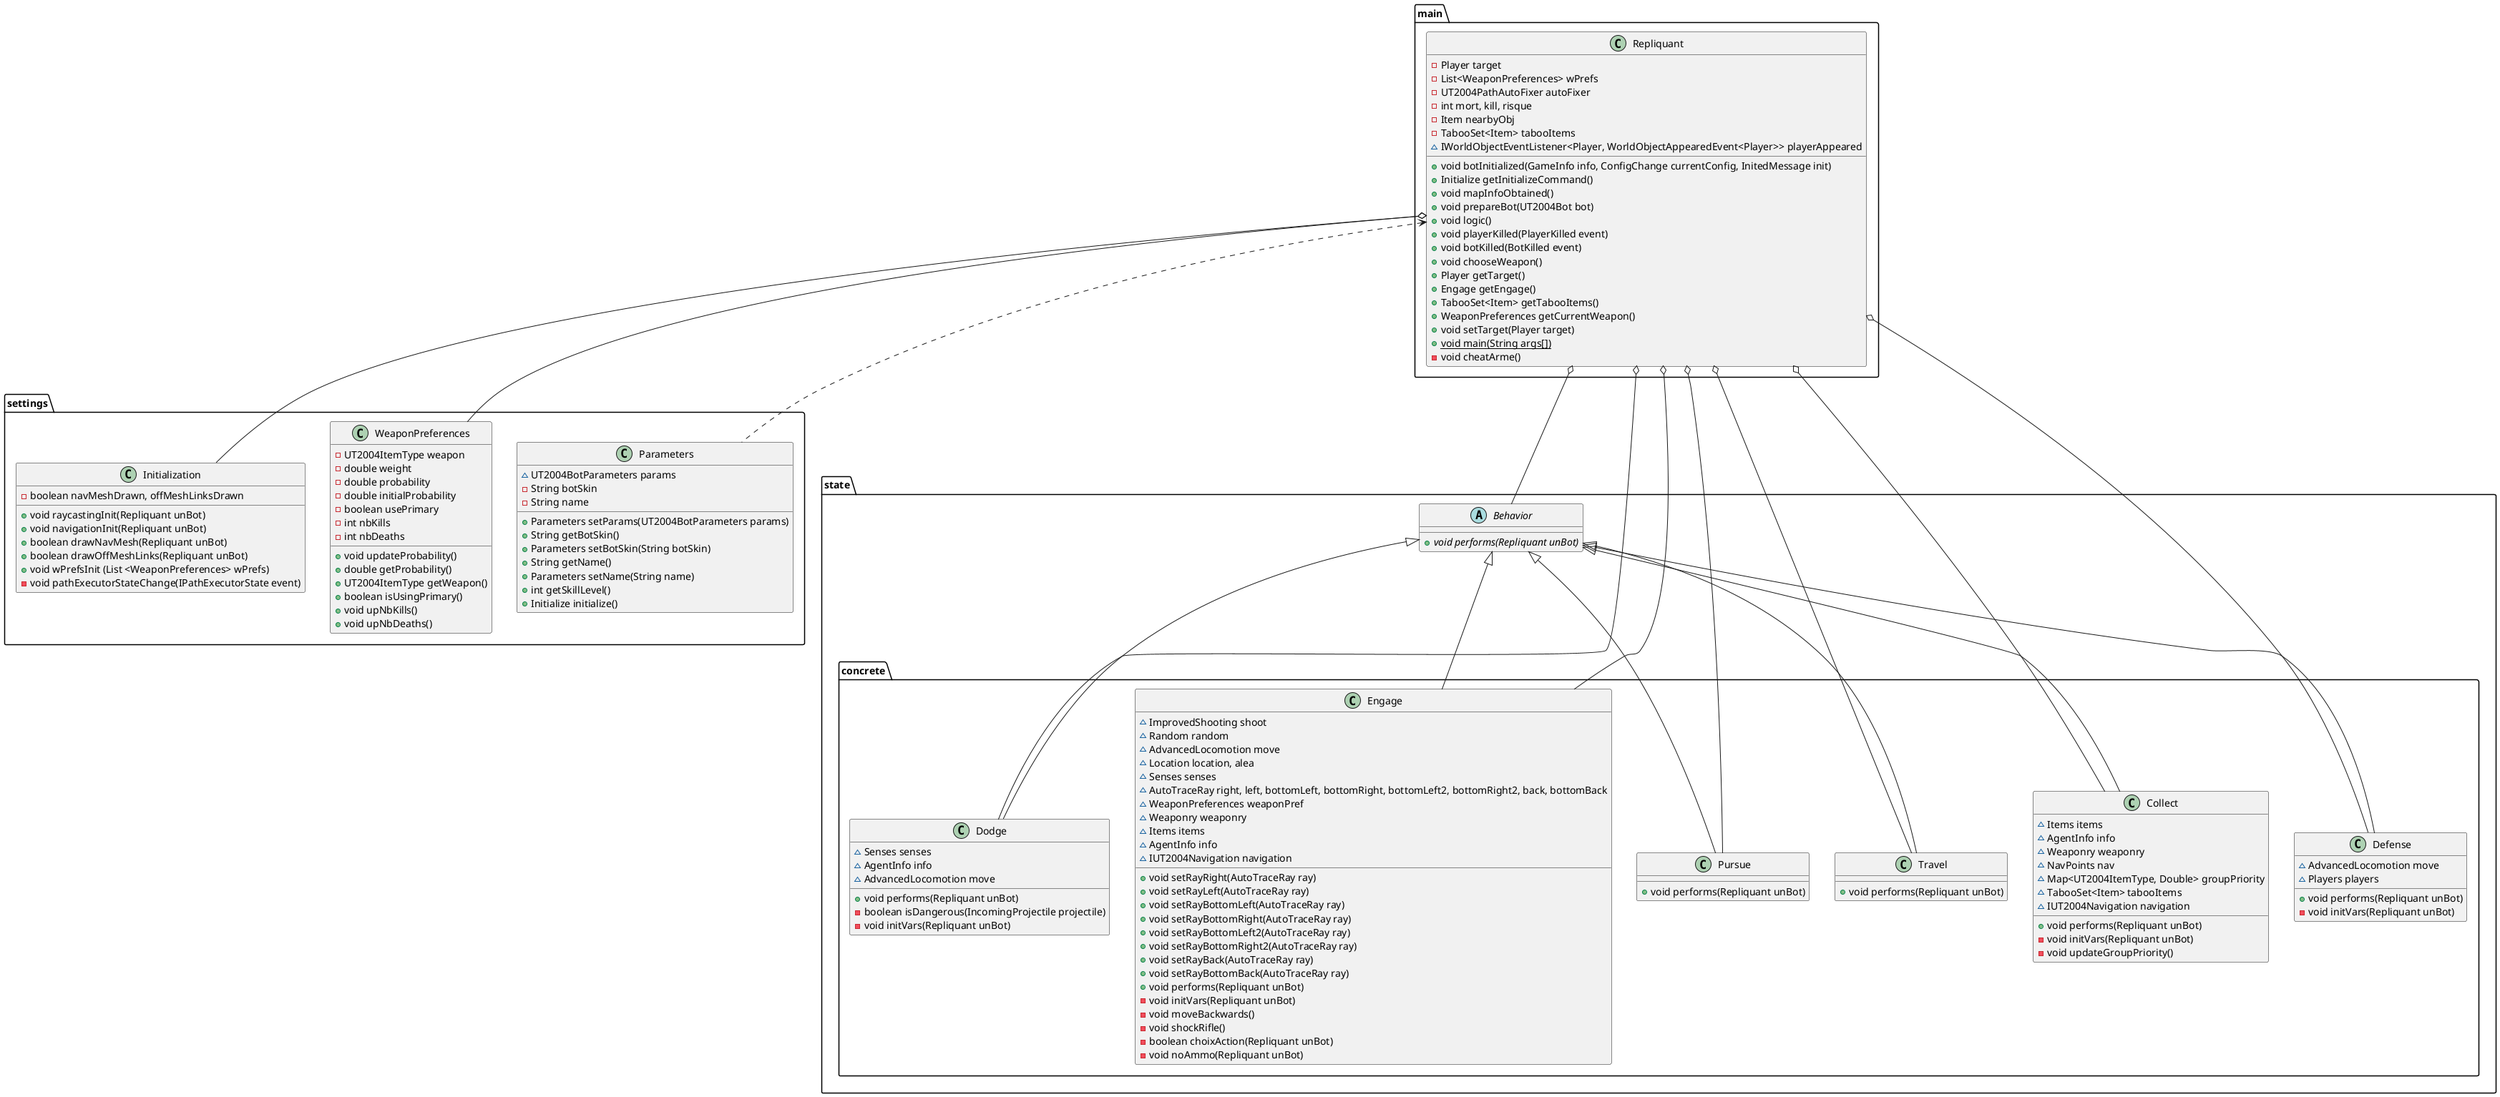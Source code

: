 @startuml

class main.Repliquant {
    - Player target
    - List<WeaponPreferences> wPrefs
    - UT2004PathAutoFixer autoFixer
    - int mort, kill, risque
    - Item nearbyObj
    - TabooSet<Item> tabooItems
    ~ IWorldObjectEventListener<Player, WorldObjectAppearedEvent<Player>> playerAppeared
    + void botInitialized(GameInfo info, ConfigChange currentConfig, InitedMessage init)
    + Initialize getInitializeCommand()
    + void mapInfoObtained()
    + void prepareBot(UT2004Bot bot)
    + void logic()
    + void playerKilled(PlayerKilled event)
    + void botKilled(BotKilled event)
    + void chooseWeapon()
    + Player getTarget()
    + Engage getEngage()
    + TabooSet<Item> getTabooItems()
    + WeaponPreferences getCurrentWeapon()
    + void setTarget(Player target)
    + {static} void main(String args[])
    - void cheatArme()
}

class settings.Initialization {
    - boolean navMeshDrawn, offMeshLinksDrawn
    + void raycastingInit(Repliquant unBot)
    + void navigationInit(Repliquant unBot)
    + boolean drawNavMesh(Repliquant unBot)
    + boolean drawOffMeshLinks(Repliquant unBot)
    + void wPrefsInit (List <WeaponPreferences> wPrefs)
    - void pathExecutorStateChange(IPathExecutorState event)
}

class settings.Parameters {
    ~ UT2004BotParameters params
    - String botSkin
    - String name
    + Parameters setParams(UT2004BotParameters params)
    + String getBotSkin()
    + Parameters setBotSkin(String botSkin)
    + String getName()
    + Parameters setName(String name)
    + int getSkillLevel()
    + Initialize initialize()
}

class settings.WeaponPreferences {
    - UT2004ItemType weapon
    - double weight
    - double probability
    - double initialProbability
    - boolean usePrimary
    - int nbKills
    - int nbDeaths
    + void updateProbability()
    + double getProbability()
    + UT2004ItemType getWeapon()
    + boolean isUsingPrimary()
    + void upNbKills()
    + void upNbDeaths()
}

package state {
    abstract class Behavior {
        + {abstract} void performs(Repliquant unBot)
    }
    package concrete {
        class Collect {
            ~ Items items
            ~ AgentInfo info
            ~ Weaponry weaponry
            ~ NavPoints nav
            ~ Map<UT2004ItemType, Double> groupPriority
            ~ TabooSet<Item> tabooItems
            ~ IUT2004Navigation navigation
            + void performs(Repliquant unBot)
            - void initVars(Repliquant unBot)
            - void updateGroupPriority()
        }
        class Defense {
            ~ AdvancedLocomotion move
            ~ Players players
            + void performs(Repliquant unBot)
            - void initVars(Repliquant unBot)
        }
        class Dodge {
            ~ Senses senses
            ~ AgentInfo info
            ~ AdvancedLocomotion move
            + void performs(Repliquant unBot)
            - boolean isDangerous(IncomingProjectile projectile)
            - void initVars(Repliquant unBot)
        }
        class Engage {
            ~ ImprovedShooting shoot
            ~ Random random
            ~ AdvancedLocomotion move
            ~ Location location, alea
            ~ Senses senses
            ~ AutoTraceRay right, left, bottomLeft, bottomRight, bottomLeft2, bottomRight2, back, bottomBack
            ~ WeaponPreferences weaponPref
            ~ Weaponry weaponry
            ~ Items items
            ~ AgentInfo info
            ~ IUT2004Navigation navigation
            + void setRayRight(AutoTraceRay ray)
            + void setRayLeft(AutoTraceRay ray)
            + void setRayBottomLeft(AutoTraceRay ray)
            + void setRayBottomRight(AutoTraceRay ray)
            + void setRayBottomLeft2(AutoTraceRay ray)
            + void setRayBottomRight2(AutoTraceRay ray)
            + void setRayBack(AutoTraceRay ray)
            + void setRayBottomBack(AutoTraceRay ray)
            + void performs(Repliquant unBot)
            - void initVars(Repliquant unBot)
            - void moveBackwards()
            - void shockRifle()
            - boolean choixAction(Repliquant unBot)
            - void noAmmo(Repliquant unBot)
        }
        class Pursue {
            + void performs(Repliquant unBot)
        }
        class Travel {
            + void performs(Repliquant unBot)
        }
    }
}

main.Repliquant o-- Behavior
main.Repliquant o-- Collect
main.Repliquant o-- Defense
main.Repliquant o-- Dodge
main.Repliquant o-- Engage
main.Repliquant o-- Pursue
main.Repliquant o-- Travel
main.Repliquant o-- settings.Initialization
main.Repliquant o-- settings.WeaponPreferences
main.Repliquant <.. settings.Parameters
Behavior <|-- Collect
Behavior <|-- Defense
Behavior <|-- Dodge
Behavior <|-- Engage
Behavior <|-- Pursue
Behavior <|-- Travel
@enduml